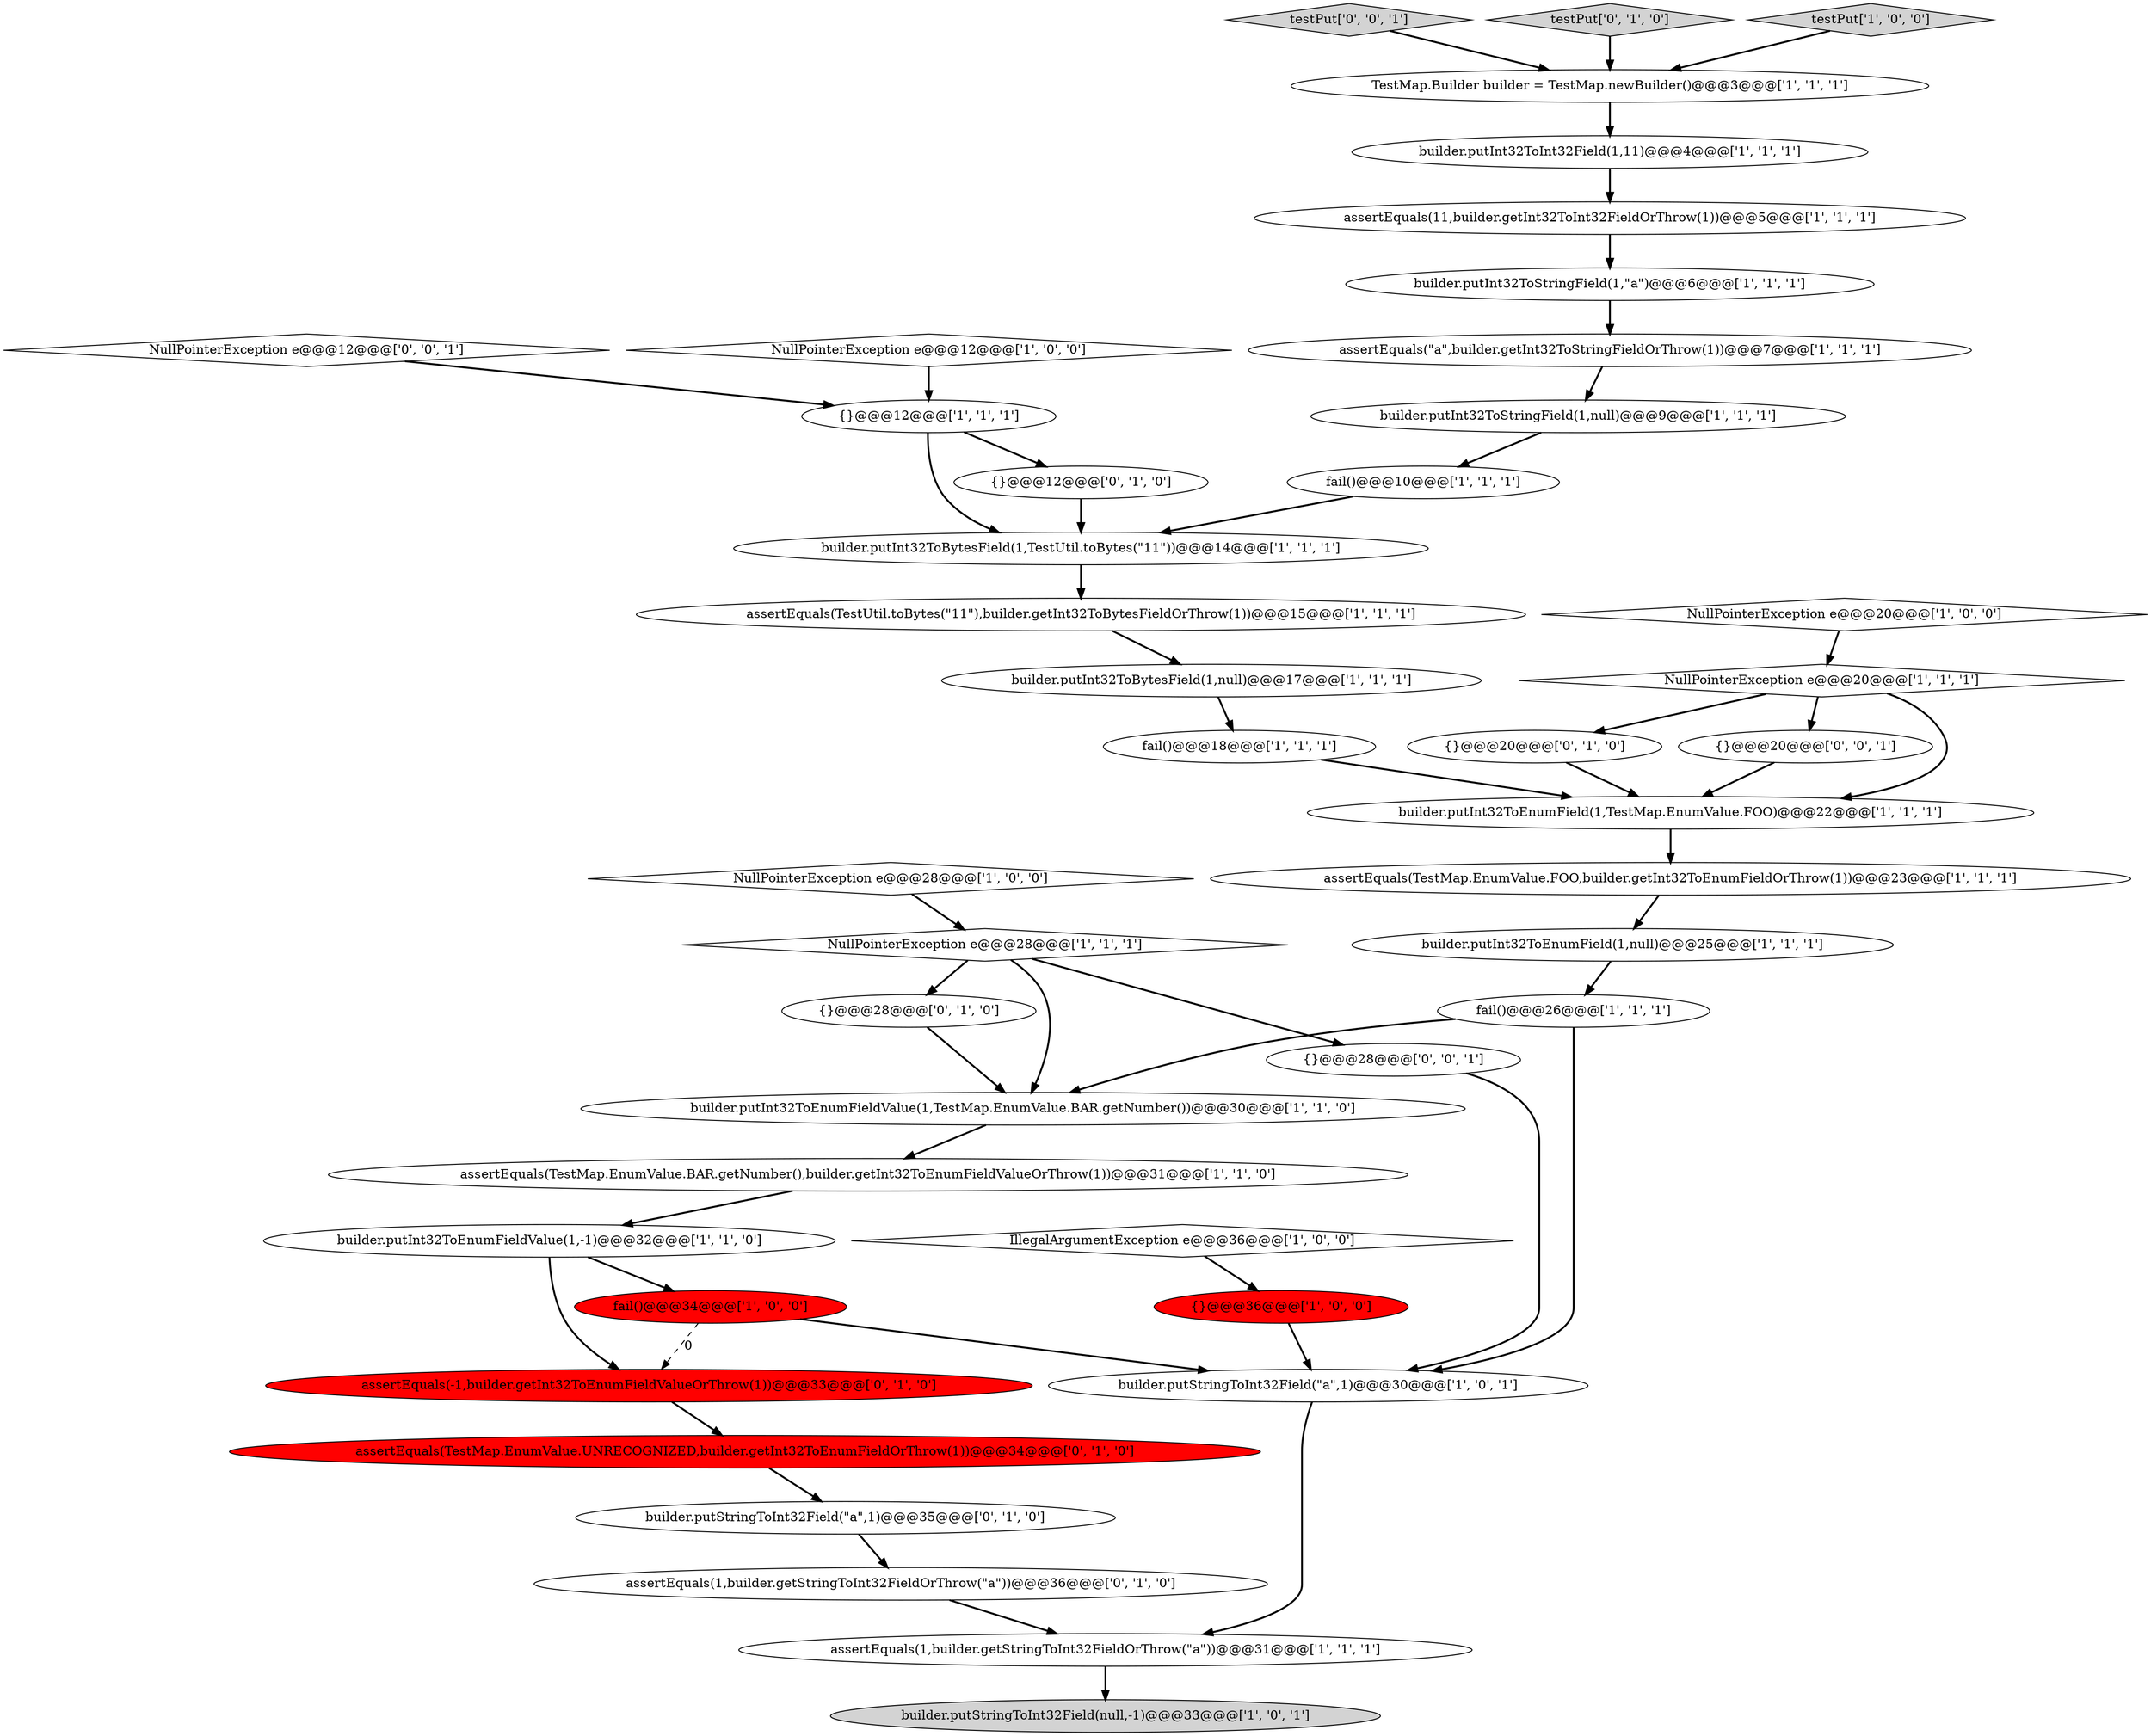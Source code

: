 digraph {
27 [style = filled, label = "{}@@@36@@@['1', '0', '0']", fillcolor = red, shape = ellipse image = "AAA1AAABBB1BBB"];
41 [style = filled, label = "testPut['0', '0', '1']", fillcolor = lightgray, shape = diamond image = "AAA0AAABBB3BBB"];
12 [style = filled, label = "builder.putInt32ToBytesField(1,null)@@@17@@@['1', '1', '1']", fillcolor = white, shape = ellipse image = "AAA0AAABBB1BBB"];
18 [style = filled, label = "builder.putInt32ToStringField(1,null)@@@9@@@['1', '1', '1']", fillcolor = white, shape = ellipse image = "AAA0AAABBB1BBB"];
19 [style = filled, label = "TestMap.Builder builder = TestMap.newBuilder()@@@3@@@['1', '1', '1']", fillcolor = white, shape = ellipse image = "AAA0AAABBB1BBB"];
35 [style = filled, label = "assertEquals(TestMap.EnumValue.UNRECOGNIZED,builder.getInt32ToEnumFieldOrThrow(1))@@@34@@@['0', '1', '0']", fillcolor = red, shape = ellipse image = "AAA1AAABBB2BBB"];
13 [style = filled, label = "builder.putInt32ToStringField(1,\"a\")@@@6@@@['1', '1', '1']", fillcolor = white, shape = ellipse image = "AAA0AAABBB1BBB"];
24 [style = filled, label = "builder.putStringToInt32Field(\"a\",1)@@@30@@@['1', '0', '1']", fillcolor = white, shape = ellipse image = "AAA0AAABBB1BBB"];
26 [style = filled, label = "fail()@@@34@@@['1', '0', '0']", fillcolor = red, shape = ellipse image = "AAA1AAABBB1BBB"];
21 [style = filled, label = "IllegalArgumentException e@@@36@@@['1', '0', '0']", fillcolor = white, shape = diamond image = "AAA0AAABBB1BBB"];
3 [style = filled, label = "fail()@@@18@@@['1', '1', '1']", fillcolor = white, shape = ellipse image = "AAA0AAABBB1BBB"];
20 [style = filled, label = "builder.putStringToInt32Field(null,-1)@@@33@@@['1', '0', '1']", fillcolor = lightgray, shape = ellipse image = "AAA0AAABBB1BBB"];
4 [style = filled, label = "NullPointerException e@@@28@@@['1', '0', '0']", fillcolor = white, shape = diamond image = "AAA0AAABBB1BBB"];
32 [style = filled, label = "{}@@@12@@@['0', '1', '0']", fillcolor = white, shape = ellipse image = "AAA0AAABBB2BBB"];
7 [style = filled, label = "NullPointerException e@@@28@@@['1', '1', '1']", fillcolor = white, shape = diamond image = "AAA0AAABBB1BBB"];
6 [style = filled, label = "builder.putInt32ToEnumField(1,TestMap.EnumValue.FOO)@@@22@@@['1', '1', '1']", fillcolor = white, shape = ellipse image = "AAA0AAABBB1BBB"];
8 [style = filled, label = "builder.putInt32ToEnumFieldValue(1,TestMap.EnumValue.BAR.getNumber())@@@30@@@['1', '1', '0']", fillcolor = white, shape = ellipse image = "AAA0AAABBB1BBB"];
11 [style = filled, label = "NullPointerException e@@@12@@@['1', '0', '0']", fillcolor = white, shape = diamond image = "AAA0AAABBB1BBB"];
22 [style = filled, label = "fail()@@@26@@@['1', '1', '1']", fillcolor = white, shape = ellipse image = "AAA0AAABBB1BBB"];
33 [style = filled, label = "{}@@@28@@@['0', '1', '0']", fillcolor = white, shape = ellipse image = "AAA0AAABBB2BBB"];
34 [style = filled, label = "builder.putStringToInt32Field(\"a\",1)@@@35@@@['0', '1', '0']", fillcolor = white, shape = ellipse image = "AAA0AAABBB2BBB"];
36 [style = filled, label = "assertEquals(-1,builder.getInt32ToEnumFieldValueOrThrow(1))@@@33@@@['0', '1', '0']", fillcolor = red, shape = ellipse image = "AAA1AAABBB2BBB"];
5 [style = filled, label = "assertEquals(1,builder.getStringToInt32FieldOrThrow(\"a\"))@@@31@@@['1', '1', '1']", fillcolor = white, shape = ellipse image = "AAA0AAABBB1BBB"];
17 [style = filled, label = "{}@@@12@@@['1', '1', '1']", fillcolor = white, shape = ellipse image = "AAA0AAABBB1BBB"];
37 [style = filled, label = "testPut['0', '1', '0']", fillcolor = lightgray, shape = diamond image = "AAA0AAABBB2BBB"];
2 [style = filled, label = "builder.putInt32ToEnumField(1,null)@@@25@@@['1', '1', '1']", fillcolor = white, shape = ellipse image = "AAA0AAABBB1BBB"];
15 [style = filled, label = "NullPointerException e@@@20@@@['1', '0', '0']", fillcolor = white, shape = diamond image = "AAA0AAABBB1BBB"];
42 [style = filled, label = "NullPointerException e@@@12@@@['0', '0', '1']", fillcolor = white, shape = diamond image = "AAA0AAABBB3BBB"];
38 [style = filled, label = "assertEquals(1,builder.getStringToInt32FieldOrThrow(\"a\"))@@@36@@@['0', '1', '0']", fillcolor = white, shape = ellipse image = "AAA0AAABBB2BBB"];
0 [style = filled, label = "builder.putInt32ToEnumFieldValue(1,-1)@@@32@@@['1', '1', '0']", fillcolor = white, shape = ellipse image = "AAA0AAABBB1BBB"];
31 [style = filled, label = "{}@@@20@@@['0', '1', '0']", fillcolor = white, shape = ellipse image = "AAA0AAABBB2BBB"];
9 [style = filled, label = "fail()@@@10@@@['1', '1', '1']", fillcolor = white, shape = ellipse image = "AAA0AAABBB1BBB"];
14 [style = filled, label = "assertEquals(TestMap.EnumValue.FOO,builder.getInt32ToEnumFieldOrThrow(1))@@@23@@@['1', '1', '1']", fillcolor = white, shape = ellipse image = "AAA0AAABBB1BBB"];
30 [style = filled, label = "assertEquals(11,builder.getInt32ToInt32FieldOrThrow(1))@@@5@@@['1', '1', '1']", fillcolor = white, shape = ellipse image = "AAA0AAABBB1BBB"];
39 [style = filled, label = "{}@@@28@@@['0', '0', '1']", fillcolor = white, shape = ellipse image = "AAA0AAABBB3BBB"];
1 [style = filled, label = "assertEquals(TestUtil.toBytes(\"11\"),builder.getInt32ToBytesFieldOrThrow(1))@@@15@@@['1', '1', '1']", fillcolor = white, shape = ellipse image = "AAA0AAABBB1BBB"];
10 [style = filled, label = "testPut['1', '0', '0']", fillcolor = lightgray, shape = diamond image = "AAA0AAABBB1BBB"];
25 [style = filled, label = "builder.putInt32ToInt32Field(1,11)@@@4@@@['1', '1', '1']", fillcolor = white, shape = ellipse image = "AAA0AAABBB1BBB"];
28 [style = filled, label = "assertEquals(\"a\",builder.getInt32ToStringFieldOrThrow(1))@@@7@@@['1', '1', '1']", fillcolor = white, shape = ellipse image = "AAA0AAABBB1BBB"];
29 [style = filled, label = "assertEquals(TestMap.EnumValue.BAR.getNumber(),builder.getInt32ToEnumFieldValueOrThrow(1))@@@31@@@['1', '1', '0']", fillcolor = white, shape = ellipse image = "AAA0AAABBB1BBB"];
40 [style = filled, label = "{}@@@20@@@['0', '0', '1']", fillcolor = white, shape = ellipse image = "AAA0AAABBB3BBB"];
23 [style = filled, label = "builder.putInt32ToBytesField(1,TestUtil.toBytes(\"11\"))@@@14@@@['1', '1', '1']", fillcolor = white, shape = ellipse image = "AAA0AAABBB1BBB"];
16 [style = filled, label = "NullPointerException e@@@20@@@['1', '1', '1']", fillcolor = white, shape = diamond image = "AAA0AAABBB1BBB"];
38->5 [style = bold, label=""];
16->40 [style = bold, label=""];
30->13 [style = bold, label=""];
28->18 [style = bold, label=""];
0->26 [style = bold, label=""];
32->23 [style = bold, label=""];
40->6 [style = bold, label=""];
41->19 [style = bold, label=""];
5->20 [style = bold, label=""];
21->27 [style = bold, label=""];
25->30 [style = bold, label=""];
16->6 [style = bold, label=""];
10->19 [style = bold, label=""];
42->17 [style = bold, label=""];
29->0 [style = bold, label=""];
3->6 [style = bold, label=""];
39->24 [style = bold, label=""];
17->32 [style = bold, label=""];
15->16 [style = bold, label=""];
7->8 [style = bold, label=""];
26->24 [style = bold, label=""];
17->23 [style = bold, label=""];
4->7 [style = bold, label=""];
19->25 [style = bold, label=""];
24->5 [style = bold, label=""];
0->36 [style = bold, label=""];
6->14 [style = bold, label=""];
9->23 [style = bold, label=""];
22->8 [style = bold, label=""];
7->33 [style = bold, label=""];
31->6 [style = bold, label=""];
7->39 [style = bold, label=""];
16->31 [style = bold, label=""];
18->9 [style = bold, label=""];
1->12 [style = bold, label=""];
23->1 [style = bold, label=""];
11->17 [style = bold, label=""];
27->24 [style = bold, label=""];
14->2 [style = bold, label=""];
12->3 [style = bold, label=""];
37->19 [style = bold, label=""];
26->36 [style = dashed, label="0"];
34->38 [style = bold, label=""];
22->24 [style = bold, label=""];
36->35 [style = bold, label=""];
2->22 [style = bold, label=""];
35->34 [style = bold, label=""];
33->8 [style = bold, label=""];
8->29 [style = bold, label=""];
13->28 [style = bold, label=""];
}
